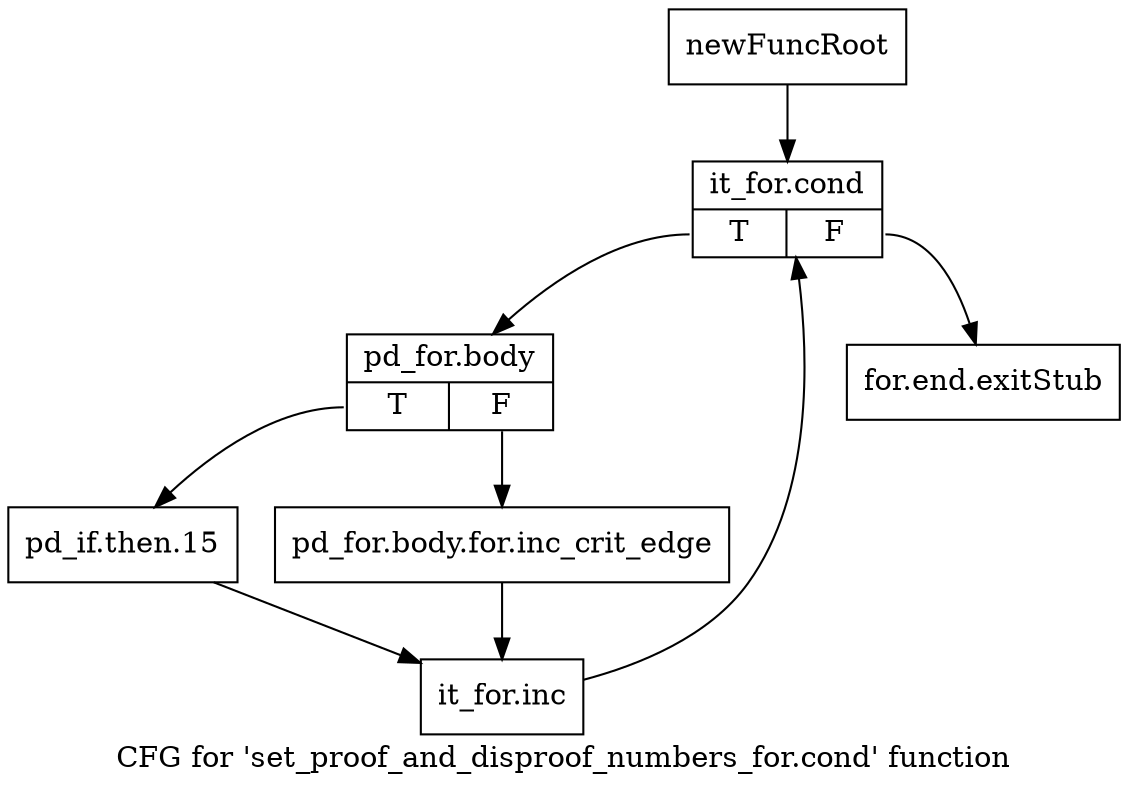 digraph "CFG for 'set_proof_and_disproof_numbers_for.cond' function" {
	label="CFG for 'set_proof_and_disproof_numbers_for.cond' function";

	Node0x10baeb0 [shape=record,label="{newFuncRoot}"];
	Node0x10baeb0 -> Node0x10baf50;
	Node0x10baf00 [shape=record,label="{for.end.exitStub}"];
	Node0x10baf50 [shape=record,label="{it_for.cond|{<s0>T|<s1>F}}"];
	Node0x10baf50:s0 -> Node0x10bafa0;
	Node0x10baf50:s1 -> Node0x10baf00;
	Node0x10bafa0 [shape=record,label="{pd_for.body|{<s0>T|<s1>F}}"];
	Node0x10bafa0:s0 -> Node0x10bb040;
	Node0x10bafa0:s1 -> Node0x10baff0;
	Node0x10baff0 [shape=record,label="{pd_for.body.for.inc_crit_edge}"];
	Node0x10baff0 -> Node0x10bb090;
	Node0x10bb040 [shape=record,label="{pd_if.then.15}"];
	Node0x10bb040 -> Node0x10bb090;
	Node0x10bb090 [shape=record,label="{it_for.inc}"];
	Node0x10bb090 -> Node0x10baf50;
}
